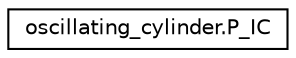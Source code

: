 digraph "Graphical Class Hierarchy"
{
 // LATEX_PDF_SIZE
  edge [fontname="Helvetica",fontsize="10",labelfontname="Helvetica",labelfontsize="10"];
  node [fontname="Helvetica",fontsize="10",shape=record];
  rankdir="LR";
  Node0 [label="oscillating_cylinder.P_IC",height=0.2,width=0.4,color="black", fillcolor="white", style="filled",URL="$d3/dab/classoscillating__cylinder_1_1P__IC.html",tooltip=" "];
}
